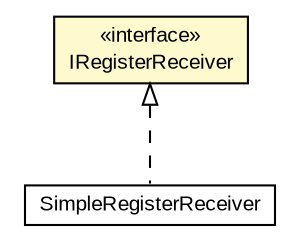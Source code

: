 #!/usr/local/bin/dot
#
# Class diagram 
# Generated by UMLGraph version R5_6-24-gf6e263 (http://www.umlgraph.org/)
#

digraph G {
	edge [fontname="arial",fontsize=10,labelfontname="arial",labelfontsize=10];
	node [fontname="arial",fontsize=10,shape=plaintext];
	nodesep=0.25;
	ranksep=0.5;
	// org.osmdroid.tileprovider.IRegisterReceiver
	c13263 [label=<<table title="org.osmdroid.tileprovider.IRegisterReceiver" border="0" cellborder="1" cellspacing="0" cellpadding="2" port="p" bgcolor="lemonChiffon" href="./IRegisterReceiver.html">
		<tr><td><table border="0" cellspacing="0" cellpadding="1">
<tr><td align="center" balign="center"> &#171;interface&#187; </td></tr>
<tr><td align="center" balign="center"> IRegisterReceiver </td></tr>
		</table></td></tr>
		</table>>, URL="./IRegisterReceiver.html", fontname="arial", fontcolor="black", fontsize=10.0];
	// org.osmdroid.tileprovider.util.SimpleRegisterReceiver
	c13318 [label=<<table title="org.osmdroid.tileprovider.util.SimpleRegisterReceiver" border="0" cellborder="1" cellspacing="0" cellpadding="2" port="p" href="./util/SimpleRegisterReceiver.html">
		<tr><td><table border="0" cellspacing="0" cellpadding="1">
<tr><td align="center" balign="center"> SimpleRegisterReceiver </td></tr>
		</table></td></tr>
		</table>>, URL="./util/SimpleRegisterReceiver.html", fontname="arial", fontcolor="black", fontsize=10.0];
	//org.osmdroid.tileprovider.util.SimpleRegisterReceiver implements org.osmdroid.tileprovider.IRegisterReceiver
	c13263:p -> c13318:p [dir=back,arrowtail=empty,style=dashed];
}

